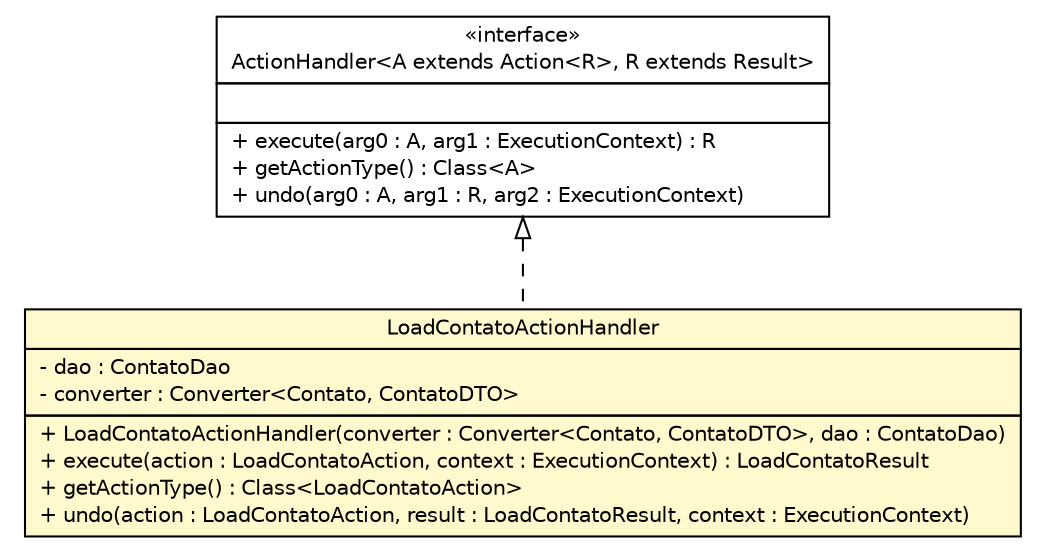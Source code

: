 #!/usr/local/bin/dot
#
# Class diagram 
# Generated by UMLGraph version 5.1 (http://www.umlgraph.org/)
#

digraph G {
	edge [fontname="Helvetica",fontsize=10,labelfontname="Helvetica",labelfontsize=10];
	node [fontname="Helvetica",fontsize=10,shape=plaintext];
	nodesep=0.25;
	ranksep=0.5;
	// br.net.meditec.server.actionhandler.LoadContatoActionHandler
	c7111 [label=<<table title="br.net.meditec.server.actionhandler.LoadContatoActionHandler" border="0" cellborder="1" cellspacing="0" cellpadding="2" port="p" bgcolor="lemonChiffon" href="./LoadContatoActionHandler.html">
		<tr><td><table border="0" cellspacing="0" cellpadding="1">
<tr><td align="center" balign="center"> LoadContatoActionHandler </td></tr>
		</table></td></tr>
		<tr><td><table border="0" cellspacing="0" cellpadding="1">
<tr><td align="left" balign="left"> - dao : ContatoDao </td></tr>
<tr><td align="left" balign="left"> - converter : Converter&lt;Contato, ContatoDTO&gt; </td></tr>
		</table></td></tr>
		<tr><td><table border="0" cellspacing="0" cellpadding="1">
<tr><td align="left" balign="left"> + LoadContatoActionHandler(converter : Converter&lt;Contato, ContatoDTO&gt;, dao : ContatoDao) </td></tr>
<tr><td align="left" balign="left"> + execute(action : LoadContatoAction, context : ExecutionContext) : LoadContatoResult </td></tr>
<tr><td align="left" balign="left"> + getActionType() : Class&lt;LoadContatoAction&gt; </td></tr>
<tr><td align="left" balign="left"> + undo(action : LoadContatoAction, result : LoadContatoResult, context : ExecutionContext) </td></tr>
		</table></td></tr>
		</table>>, fontname="Helvetica", fontcolor="black", fontsize=10.0];
	//br.net.meditec.server.actionhandler.LoadContatoActionHandler implements com.gwtplatform.dispatch.server.actionhandler.ActionHandler<A extends com.gwtplatform.dispatch.shared.Action<R>, R extends com.gwtplatform.dispatch.shared.Result>
	c7115:p -> c7111:p [dir=back,arrowtail=empty,style=dashed];
	// com.gwtplatform.dispatch.server.actionhandler.ActionHandler<A extends com.gwtplatform.dispatch.shared.Action<R>, R extends com.gwtplatform.dispatch.shared.Result>
	c7115 [label=<<table title="com.gwtplatform.dispatch.server.actionhandler.ActionHandler" border="0" cellborder="1" cellspacing="0" cellpadding="2" port="p" href="http://java.sun.com/j2se/1.4.2/docs/api/com/gwtplatform/dispatch/server/actionhandler/ActionHandler.html">
		<tr><td><table border="0" cellspacing="0" cellpadding="1">
<tr><td align="center" balign="center"> &#171;interface&#187; </td></tr>
<tr><td align="center" balign="center"> ActionHandler&lt;A extends Action&lt;R&gt;, R extends Result&gt; </td></tr>
		</table></td></tr>
		<tr><td><table border="0" cellspacing="0" cellpadding="1">
<tr><td align="left" balign="left">  </td></tr>
		</table></td></tr>
		<tr><td><table border="0" cellspacing="0" cellpadding="1">
<tr><td align="left" balign="left"> + execute(arg0 : A, arg1 : ExecutionContext) : R </td></tr>
<tr><td align="left" balign="left"> + getActionType() : Class&lt;A&gt; </td></tr>
<tr><td align="left" balign="left"> + undo(arg0 : A, arg1 : R, arg2 : ExecutionContext) </td></tr>
		</table></td></tr>
		</table>>, fontname="Helvetica", fontcolor="black", fontsize=10.0];
}

